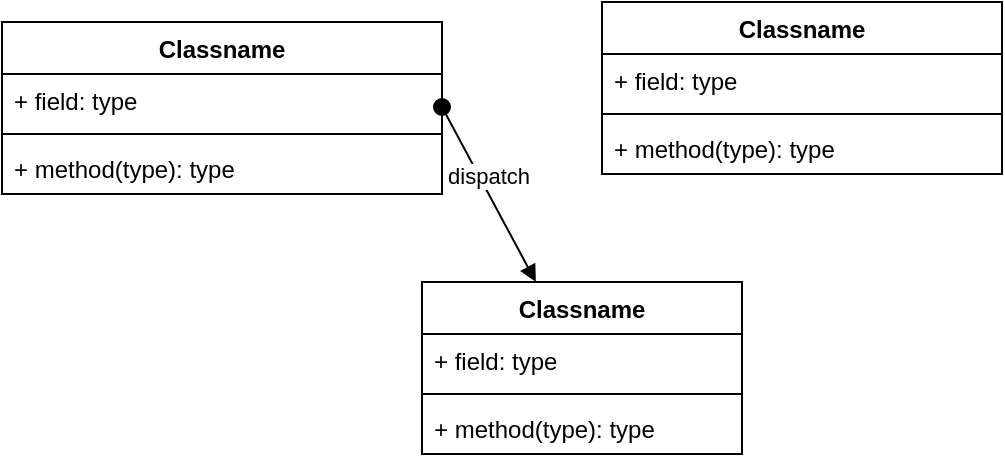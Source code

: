<mxfile version="13.7.6" type="github">
  <diagram id="2gWSTAZNYvrGn-6cMmkQ" name="Page-1">
    <mxGraphModel dx="1422" dy="794" grid="1" gridSize="10" guides="1" tooltips="1" connect="1" arrows="1" fold="1" page="1" pageScale="1" pageWidth="827" pageHeight="1169" math="0" shadow="0">
      <root>
        <mxCell id="0" />
        <mxCell id="1" parent="0" />
        <mxCell id="2g1AAG5nh47R29ZNs-mV-1" value="Classname" style="swimlane;fontStyle=1;align=center;verticalAlign=top;childLayout=stackLayout;horizontal=1;startSize=26;horizontalStack=0;resizeParent=1;resizeParentMax=0;resizeLast=0;collapsible=1;marginBottom=0;" vertex="1" parent="1">
          <mxGeometry x="120" y="230" width="220" height="86" as="geometry" />
        </mxCell>
        <mxCell id="2g1AAG5nh47R29ZNs-mV-2" value="+ field: type" style="text;strokeColor=none;fillColor=none;align=left;verticalAlign=top;spacingLeft=4;spacingRight=4;overflow=hidden;rotatable=0;points=[[0,0.5],[1,0.5]];portConstraint=eastwest;" vertex="1" parent="2g1AAG5nh47R29ZNs-mV-1">
          <mxGeometry y="26" width="220" height="26" as="geometry" />
        </mxCell>
        <mxCell id="2g1AAG5nh47R29ZNs-mV-3" value="" style="line;strokeWidth=1;fillColor=none;align=left;verticalAlign=middle;spacingTop=-1;spacingLeft=3;spacingRight=3;rotatable=0;labelPosition=right;points=[];portConstraint=eastwest;" vertex="1" parent="2g1AAG5nh47R29ZNs-mV-1">
          <mxGeometry y="52" width="220" height="8" as="geometry" />
        </mxCell>
        <mxCell id="2g1AAG5nh47R29ZNs-mV-4" value="+ method(type): type" style="text;strokeColor=none;fillColor=none;align=left;verticalAlign=top;spacingLeft=4;spacingRight=4;overflow=hidden;rotatable=0;points=[[0,0.5],[1,0.5]];portConstraint=eastwest;" vertex="1" parent="2g1AAG5nh47R29ZNs-mV-1">
          <mxGeometry y="60" width="220" height="26" as="geometry" />
        </mxCell>
        <mxCell id="2g1AAG5nh47R29ZNs-mV-5" value="Classname" style="swimlane;fontStyle=1;align=center;verticalAlign=top;childLayout=stackLayout;horizontal=1;startSize=26;horizontalStack=0;resizeParent=1;resizeParentMax=0;resizeLast=0;collapsible=1;marginBottom=0;" vertex="1" parent="1">
          <mxGeometry x="420" y="220" width="200" height="86" as="geometry" />
        </mxCell>
        <mxCell id="2g1AAG5nh47R29ZNs-mV-6" value="+ field: type" style="text;strokeColor=none;fillColor=none;align=left;verticalAlign=top;spacingLeft=4;spacingRight=4;overflow=hidden;rotatable=0;points=[[0,0.5],[1,0.5]];portConstraint=eastwest;" vertex="1" parent="2g1AAG5nh47R29ZNs-mV-5">
          <mxGeometry y="26" width="200" height="26" as="geometry" />
        </mxCell>
        <mxCell id="2g1AAG5nh47R29ZNs-mV-7" value="" style="line;strokeWidth=1;fillColor=none;align=left;verticalAlign=middle;spacingTop=-1;spacingLeft=3;spacingRight=3;rotatable=0;labelPosition=right;points=[];portConstraint=eastwest;" vertex="1" parent="2g1AAG5nh47R29ZNs-mV-5">
          <mxGeometry y="52" width="200" height="8" as="geometry" />
        </mxCell>
        <mxCell id="2g1AAG5nh47R29ZNs-mV-8" value="+ method(type): type" style="text;strokeColor=none;fillColor=none;align=left;verticalAlign=top;spacingLeft=4;spacingRight=4;overflow=hidden;rotatable=0;points=[[0,0.5],[1,0.5]];portConstraint=eastwest;" vertex="1" parent="2g1AAG5nh47R29ZNs-mV-5">
          <mxGeometry y="60" width="200" height="26" as="geometry" />
        </mxCell>
        <mxCell id="2g1AAG5nh47R29ZNs-mV-9" value="Classname" style="swimlane;fontStyle=1;align=center;verticalAlign=top;childLayout=stackLayout;horizontal=1;startSize=26;horizontalStack=0;resizeParent=1;resizeParentMax=0;resizeLast=0;collapsible=1;marginBottom=0;" vertex="1" parent="1">
          <mxGeometry x="330" y="360" width="160" height="86" as="geometry" />
        </mxCell>
        <mxCell id="2g1AAG5nh47R29ZNs-mV-10" value="+ field: type" style="text;strokeColor=none;fillColor=none;align=left;verticalAlign=top;spacingLeft=4;spacingRight=4;overflow=hidden;rotatable=0;points=[[0,0.5],[1,0.5]];portConstraint=eastwest;" vertex="1" parent="2g1AAG5nh47R29ZNs-mV-9">
          <mxGeometry y="26" width="160" height="26" as="geometry" />
        </mxCell>
        <mxCell id="2g1AAG5nh47R29ZNs-mV-11" value="" style="line;strokeWidth=1;fillColor=none;align=left;verticalAlign=middle;spacingTop=-1;spacingLeft=3;spacingRight=3;rotatable=0;labelPosition=right;points=[];portConstraint=eastwest;" vertex="1" parent="2g1AAG5nh47R29ZNs-mV-9">
          <mxGeometry y="52" width="160" height="8" as="geometry" />
        </mxCell>
        <mxCell id="2g1AAG5nh47R29ZNs-mV-12" value="+ method(type): type" style="text;strokeColor=none;fillColor=none;align=left;verticalAlign=top;spacingLeft=4;spacingRight=4;overflow=hidden;rotatable=0;points=[[0,0.5],[1,0.5]];portConstraint=eastwest;" vertex="1" parent="2g1AAG5nh47R29ZNs-mV-9">
          <mxGeometry y="60" width="160" height="26" as="geometry" />
        </mxCell>
        <mxCell id="2g1AAG5nh47R29ZNs-mV-18" value="dispatch" style="html=1;verticalAlign=bottom;startArrow=oval;startFill=1;endArrow=block;startSize=8;" edge="1" parent="1" target="2g1AAG5nh47R29ZNs-mV-9">
          <mxGeometry width="60" relative="1" as="geometry">
            <mxPoint x="340" y="272.5" as="sourcePoint" />
            <mxPoint x="400" y="272.5" as="targetPoint" />
          </mxGeometry>
        </mxCell>
      </root>
    </mxGraphModel>
  </diagram>
</mxfile>
